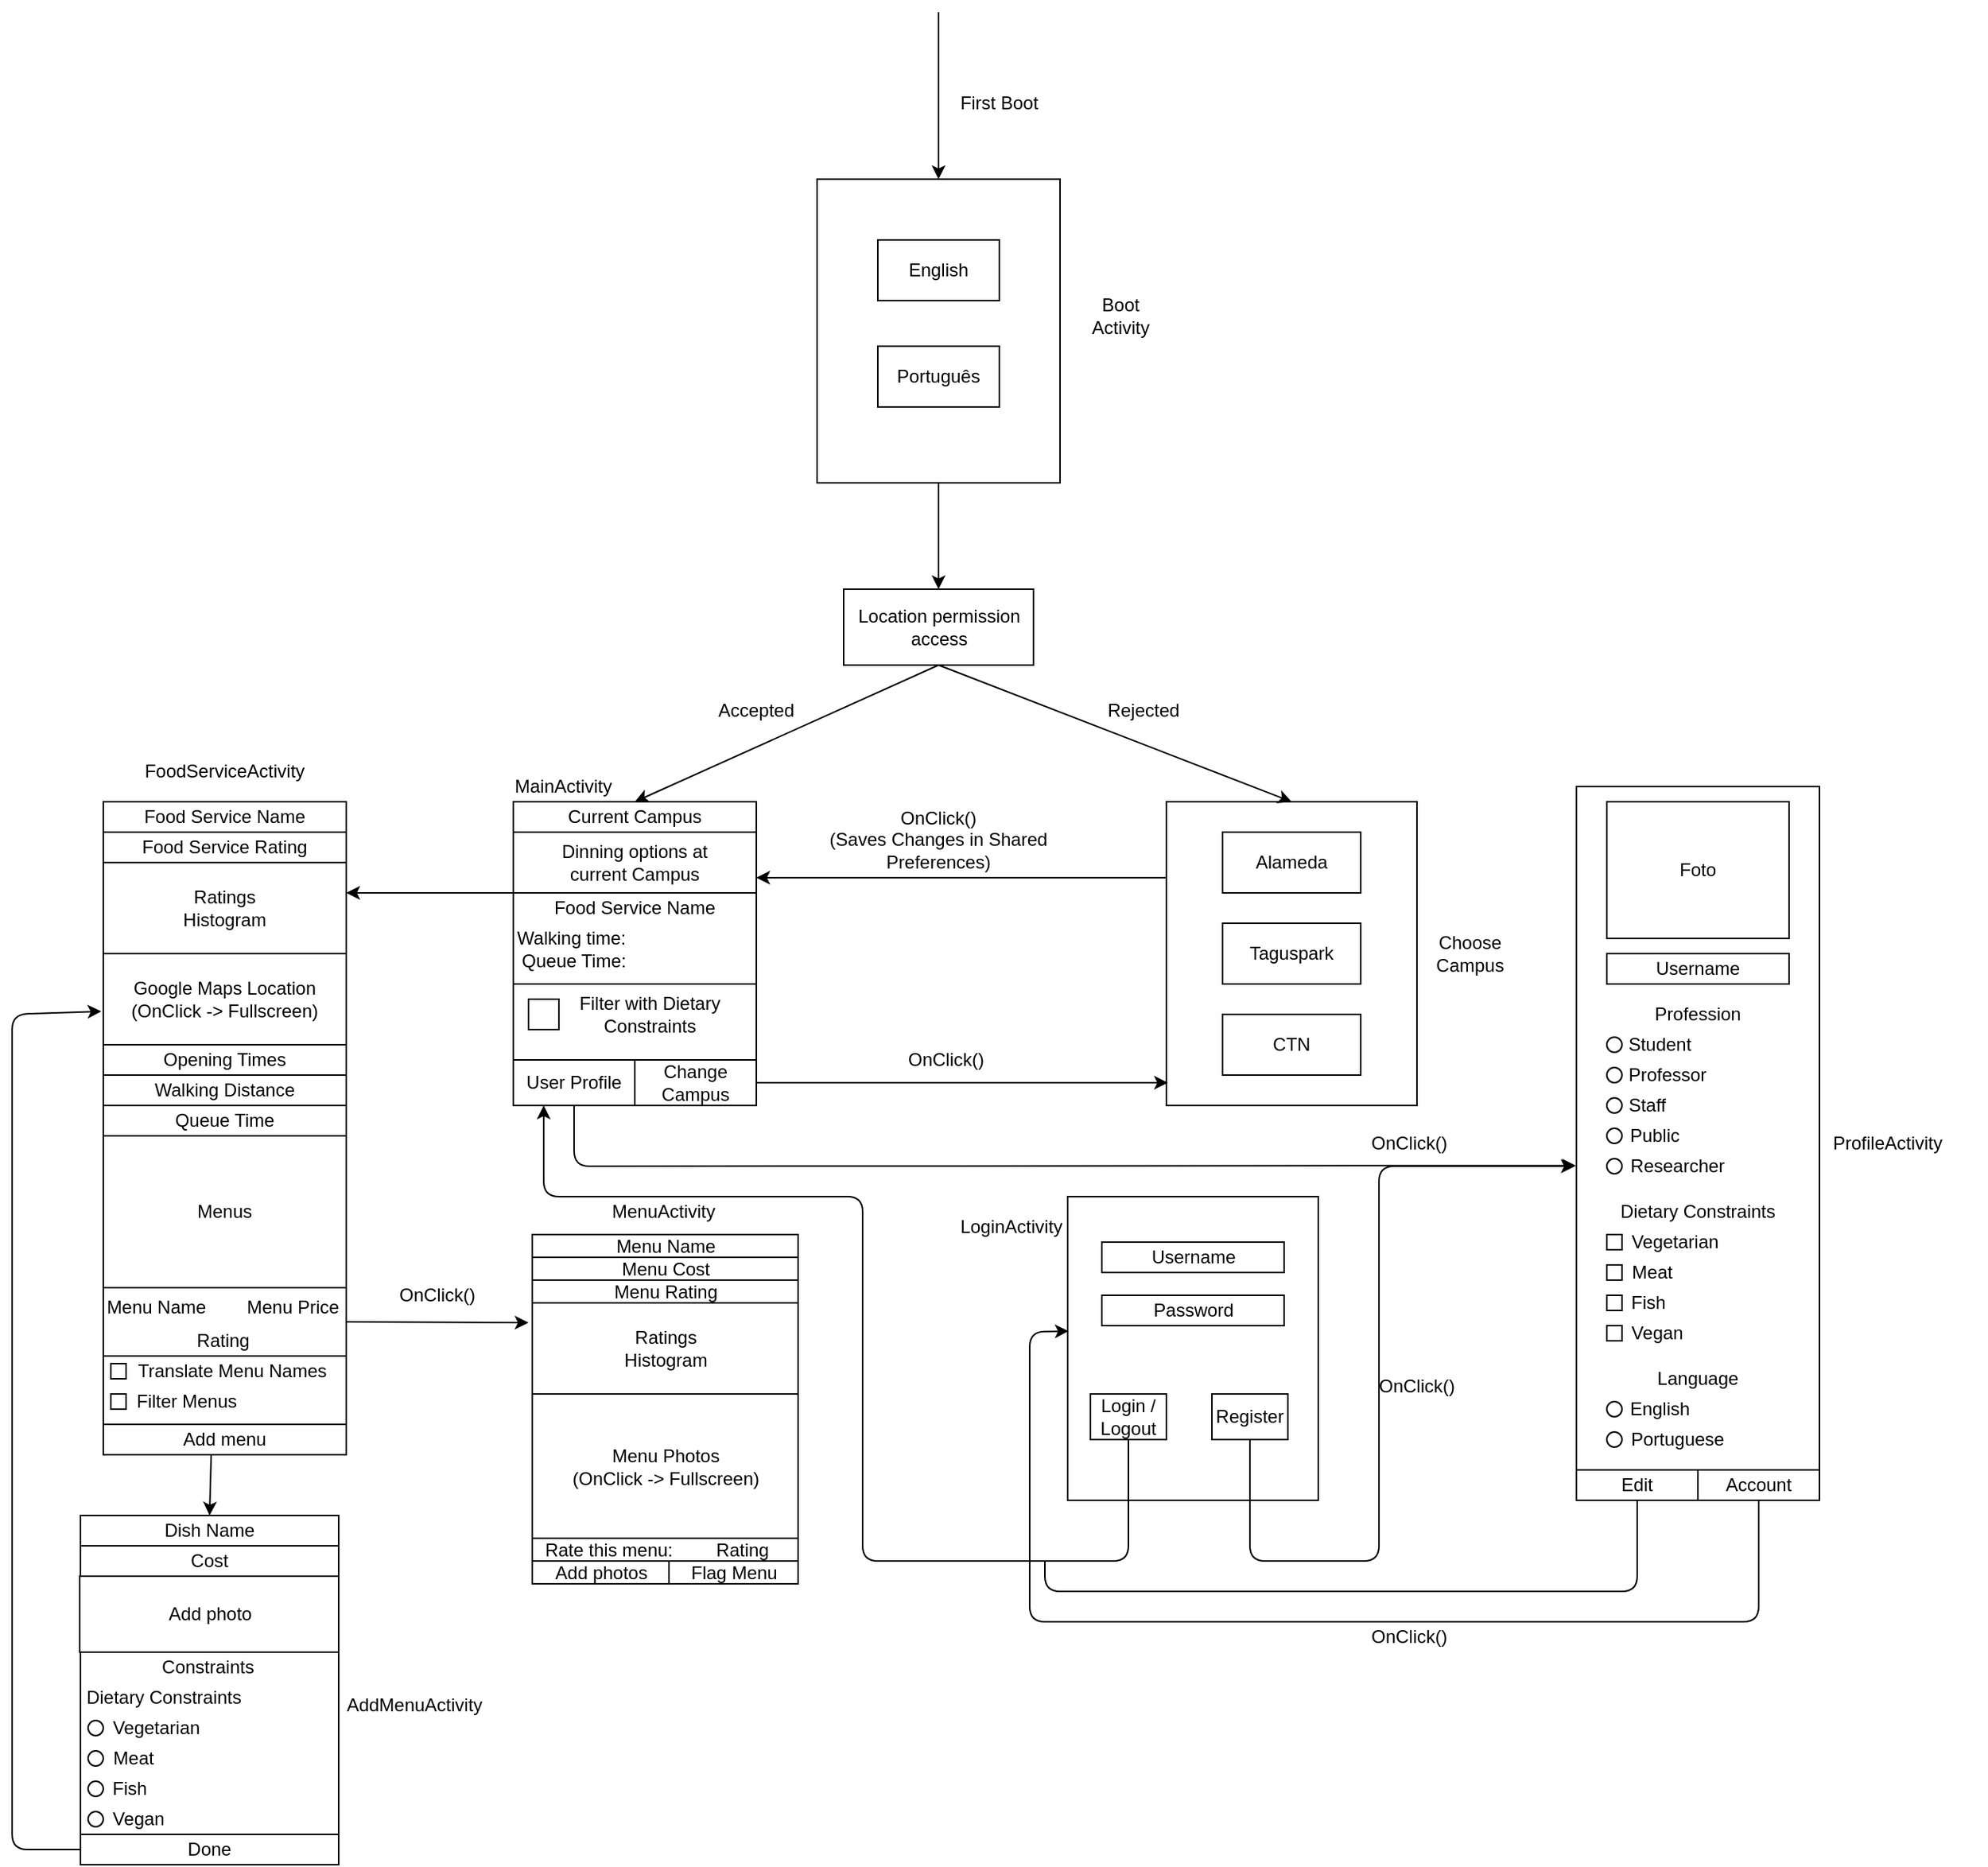 <mxfile version="13.1.1" type="device"><diagram id="FbjZeH41HWQypmF6N7TN" name="Page-1"><mxGraphModel dx="1422" dy="1838" grid="1" gridSize="10" guides="1" tooltips="1" connect="1" arrows="1" fold="1" page="1" pageScale="1" pageWidth="850" pageHeight="1100" math="0" shadow="0"><root><mxCell id="0"/><mxCell id="1" parent="0"/><mxCell id="nxMiAi0fJvAoNTlPhIGW-2" value="" style="rounded=0;whiteSpace=wrap;html=1;" parent="1" vertex="1"><mxGeometry x="787.5" y="380" width="125" height="50" as="geometry"/></mxCell><mxCell id="nxMiAi0fJvAoNTlPhIGW-3" value="" style="endArrow=classic;html=1;entryX=0.5;entryY=0;entryDx=0;entryDy=0;" parent="1" target="nxMiAi0fJvAoNTlPhIGW-2" edge="1"><mxGeometry width="50" height="50" relative="1" as="geometry"><mxPoint x="850" y="290" as="sourcePoint"/><mxPoint x="860" as="targetPoint"/></mxGeometry></mxCell><mxCell id="nxMiAi0fJvAoNTlPhIGW-4" value="First Boot" style="text;html=1;strokeColor=none;fillColor=none;align=center;verticalAlign=middle;whiteSpace=wrap;rounded=0;" parent="1" vertex="1"><mxGeometry x="825" y="50" width="130" height="20" as="geometry"/></mxCell><mxCell id="nxMiAi0fJvAoNTlPhIGW-5" value="Location permission access" style="text;html=1;strokeColor=none;fillColor=none;align=center;verticalAlign=middle;whiteSpace=wrap;rounded=0;" parent="1" vertex="1"><mxGeometry x="787.5" y="380" width="125" height="50" as="geometry"/></mxCell><mxCell id="nxMiAi0fJvAoNTlPhIGW-7" value="" style="rounded=0;whiteSpace=wrap;html=1;" parent="1" vertex="1"><mxGeometry x="1000" y="520" width="165" height="200" as="geometry"/></mxCell><mxCell id="nxMiAi0fJvAoNTlPhIGW-8" value="Alameda" style="text;html=1;strokeColor=#000000;fillColor=none;align=center;verticalAlign=middle;whiteSpace=wrap;rounded=0;" parent="1" vertex="1"><mxGeometry x="1037" y="540" width="91" height="40" as="geometry"/></mxCell><mxCell id="nxMiAi0fJvAoNTlPhIGW-10" value="Taguspark" style="text;html=1;strokeColor=#000000;fillColor=none;align=center;verticalAlign=middle;whiteSpace=wrap;rounded=0;" parent="1" vertex="1"><mxGeometry x="1037" y="600" width="91" height="40" as="geometry"/></mxCell><mxCell id="nxMiAi0fJvAoNTlPhIGW-11" value="Rejected" style="text;html=1;strokeColor=none;fillColor=none;align=center;verticalAlign=middle;whiteSpace=wrap;rounded=0;" parent="1" vertex="1"><mxGeometry x="965" y="450" width="40" height="20" as="geometry"/></mxCell><mxCell id="nxMiAi0fJvAoNTlPhIGW-13" value="" style="rounded=0;whiteSpace=wrap;html=1;strokeColor=#000000;" parent="1" vertex="1"><mxGeometry x="570" y="520" width="160" height="200" as="geometry"/></mxCell><mxCell id="nxMiAi0fJvAoNTlPhIGW-14" value="Accepted" style="text;html=1;strokeColor=none;fillColor=none;align=center;verticalAlign=middle;whiteSpace=wrap;rounded=0;" parent="1" vertex="1"><mxGeometry x="710" y="450" width="40" height="20" as="geometry"/></mxCell><mxCell id="nxMiAi0fJvAoNTlPhIGW-15" value="Boot Activity" style="text;html=1;strokeColor=none;fillColor=none;align=center;verticalAlign=middle;whiteSpace=wrap;rounded=0;" parent="1" vertex="1"><mxGeometry x="950" y="190" width="40" height="20" as="geometry"/></mxCell><mxCell id="nxMiAi0fJvAoNTlPhIGW-16" value="" style="endArrow=classic;html=1;exitX=0;exitY=0.25;exitDx=0;exitDy=0;" parent="1" source="nxMiAi0fJvAoNTlPhIGW-7" edge="1"><mxGeometry width="50" height="50" relative="1" as="geometry"><mxPoint x="900" y="870" as="sourcePoint"/><mxPoint x="730" y="570" as="targetPoint"/></mxGeometry></mxCell><mxCell id="nxMiAi0fJvAoNTlPhIGW-17" value="&lt;div&gt;OnClick() &lt;br&gt;&lt;/div&gt;&lt;div&gt;(Saves Changes in Shared Preferences)&lt;br&gt;&lt;/div&gt;" style="text;html=1;strokeColor=none;fillColor=none;align=center;verticalAlign=middle;whiteSpace=wrap;rounded=0;" parent="1" vertex="1"><mxGeometry x="770" y="520" width="160" height="50" as="geometry"/></mxCell><mxCell id="nxMiAi0fJvAoNTlPhIGW-20" value="&lt;div&gt;Choose Campus&lt;/div&gt;" style="text;html=1;strokeColor=none;fillColor=none;align=center;verticalAlign=middle;whiteSpace=wrap;rounded=0;" parent="1" vertex="1"><mxGeometry x="1180" y="610" width="40" height="20" as="geometry"/></mxCell><mxCell id="nxMiAi0fJvAoNTlPhIGW-22" value="MainActivity" style="text;html=1;strokeColor=none;fillColor=none;align=center;verticalAlign=middle;whiteSpace=wrap;rounded=0;" parent="1" vertex="1"><mxGeometry x="582.5" y="500" width="40" height="20" as="geometry"/></mxCell><mxCell id="nxMiAi0fJvAoNTlPhIGW-25" value="Change Campus" style="rounded=0;whiteSpace=wrap;html=1;strokeColor=#000000;" parent="1" vertex="1"><mxGeometry x="650" y="690" width="80" height="30" as="geometry"/></mxCell><mxCell id="nxMiAi0fJvAoNTlPhIGW-26" value="Current Campus" style="text;html=1;strokeColor=none;fillColor=none;align=center;verticalAlign=middle;whiteSpace=wrap;rounded=0;" parent="1" vertex="1"><mxGeometry x="570" y="520" width="160" height="20" as="geometry"/></mxCell><mxCell id="nxMiAi0fJvAoNTlPhIGW-29" value="User Profile" style="rounded=0;whiteSpace=wrap;html=1;strokeColor=#000000;" parent="1" vertex="1"><mxGeometry x="570" y="690" width="80" height="30" as="geometry"/></mxCell><mxCell id="nxMiAi0fJvAoNTlPhIGW-32" value="" style="endArrow=classic;html=1;exitX=1;exitY=0.5;exitDx=0;exitDy=0;" parent="1" source="nxMiAi0fJvAoNTlPhIGW-25" edge="1"><mxGeometry width="50" height="50" relative="1" as="geometry"><mxPoint x="910" y="830" as="sourcePoint"/><mxPoint x="1001" y="705" as="targetPoint"/></mxGeometry></mxCell><mxCell id="nxMiAi0fJvAoNTlPhIGW-33" value="OnClick()" style="text;html=1;strokeColor=none;fillColor=none;align=center;verticalAlign=middle;whiteSpace=wrap;rounded=0;" parent="1" vertex="1"><mxGeometry x="835" y="680" width="40" height="20" as="geometry"/></mxCell><mxCell id="nxMiAi0fJvAoNTlPhIGW-37" value="" style="rounded=0;whiteSpace=wrap;html=1;strokeColor=#000000;" parent="1" vertex="1"><mxGeometry x="1270" y="510" width="160" height="470" as="geometry"/></mxCell><mxCell id="nxMiAi0fJvAoNTlPhIGW-38" value="ProfileActivity" style="text;html=1;strokeColor=none;fillColor=none;align=center;verticalAlign=middle;whiteSpace=wrap;rounded=0;" parent="1" vertex="1"><mxGeometry x="1410" y="735" width="130" height="20" as="geometry"/></mxCell><mxCell id="nxMiAi0fJvAoNTlPhIGW-40" value="Username" style="text;html=1;strokeColor=#000000;fillColor=none;align=center;verticalAlign=middle;whiteSpace=wrap;rounded=0;" parent="1" vertex="1"><mxGeometry x="1290" y="620" width="120" height="20" as="geometry"/></mxCell><mxCell id="nxMiAi0fJvAoNTlPhIGW-42" value="Foto" style="text;html=1;strokeColor=#000000;fillColor=none;align=center;verticalAlign=middle;whiteSpace=wrap;rounded=0;" parent="1" vertex="1"><mxGeometry x="1290" y="520" width="120" height="90" as="geometry"/></mxCell><mxCell id="nxMiAi0fJvAoNTlPhIGW-53" value="FoodServiceActivity" style="text;html=1;strokeColor=none;fillColor=none;align=center;verticalAlign=middle;whiteSpace=wrap;rounded=0;" parent="1" vertex="1"><mxGeometry x="360" y="490" width="40" height="20" as="geometry"/></mxCell><mxCell id="nxMiAi0fJvAoNTlPhIGW-77" value="" style="rounded=0;whiteSpace=wrap;html=1;strokeColor=#000000;" parent="1" vertex="1"><mxGeometry x="285" y="990" width="170" height="230" as="geometry"/></mxCell><mxCell id="nxMiAi0fJvAoNTlPhIGW-78" value="Dish Name" style="text;html=1;strokeColor=#000000;fillColor=none;align=center;verticalAlign=middle;whiteSpace=wrap;rounded=0;" parent="1" vertex="1"><mxGeometry x="285" y="990" width="170" height="20" as="geometry"/></mxCell><mxCell id="nxMiAi0fJvAoNTlPhIGW-79" value="Cost" style="text;html=1;strokeColor=#000000;fillColor=none;align=center;verticalAlign=middle;whiteSpace=wrap;rounded=0;" parent="1" vertex="1"><mxGeometry x="285" y="1010" width="170" height="20" as="geometry"/></mxCell><mxCell id="nxMiAi0fJvAoNTlPhIGW-80" value="Add photo" style="rounded=0;whiteSpace=wrap;html=1;strokeColor=#000000;" parent="1" vertex="1"><mxGeometry x="284.5" y="1030" width="170.5" height="50" as="geometry"/></mxCell><mxCell id="nxMiAi0fJvAoNTlPhIGW-83" value="Done" style="rounded=0;whiteSpace=wrap;html=1;strokeColor=#000000;" parent="1" vertex="1"><mxGeometry x="285" y="1200" width="170" height="20" as="geometry"/></mxCell><mxCell id="fBcuDhT9sMLnHQQzd-u4-3" value="" style="endArrow=classic;html=1;entryX=0.5;entryY=0;entryDx=0;entryDy=0;" parent="1" target="fBcuDhT9sMLnHQQzd-u4-4" edge="1"><mxGeometry width="50" height="50" relative="1" as="geometry"><mxPoint x="850" as="sourcePoint"/><mxPoint x="850" y="90" as="targetPoint"/></mxGeometry></mxCell><mxCell id="fBcuDhT9sMLnHQQzd-u4-4" value="" style="rounded=0;whiteSpace=wrap;html=1;" parent="1" vertex="1"><mxGeometry x="770" y="110" width="160" height="200" as="geometry"/></mxCell><mxCell id="fBcuDhT9sMLnHQQzd-u4-5" value="English" style="text;html=1;strokeColor=#000000;fillColor=none;align=center;verticalAlign=middle;whiteSpace=wrap;rounded=0;" parent="1" vertex="1"><mxGeometry x="810" y="150" width="80" height="40" as="geometry"/></mxCell><mxCell id="fBcuDhT9sMLnHQQzd-u4-6" value="Português" style="text;html=1;strokeColor=#000000;fillColor=none;align=center;verticalAlign=middle;whiteSpace=wrap;rounded=0;" parent="1" vertex="1"><mxGeometry x="810" y="220" width="80" height="40" as="geometry"/></mxCell><mxCell id="fBcuDhT9sMLnHQQzd-u4-9" value="" style="endArrow=classic;html=1;entryX=0.5;entryY=0;entryDx=0;entryDy=0;exitX=0.5;exitY=1;exitDx=0;exitDy=0;" parent="1" source="nxMiAi0fJvAoNTlPhIGW-5" target="nxMiAi0fJvAoNTlPhIGW-7" edge="1"><mxGeometry width="50" height="50" relative="1" as="geometry"><mxPoint x="720" y="570" as="sourcePoint"/><mxPoint x="770" y="520" as="targetPoint"/></mxGeometry></mxCell><mxCell id="fBcuDhT9sMLnHQQzd-u4-10" value="CTN" style="text;html=1;strokeColor=#000000;fillColor=none;align=center;verticalAlign=middle;whiteSpace=wrap;rounded=0;" parent="1" vertex="1"><mxGeometry x="1037" y="660" width="91" height="40" as="geometry"/></mxCell><mxCell id="fBcuDhT9sMLnHQQzd-u4-13" value="" style="endArrow=classic;html=1;entryX=0.5;entryY=0;entryDx=0;entryDy=0;exitX=0.5;exitY=1;exitDx=0;exitDy=0;" parent="1" source="nxMiAi0fJvAoNTlPhIGW-5" target="nxMiAi0fJvAoNTlPhIGW-26" edge="1"><mxGeometry width="50" height="50" relative="1" as="geometry"><mxPoint x="720" y="570" as="sourcePoint"/><mxPoint x="770" y="520" as="targetPoint"/></mxGeometry></mxCell><mxCell id="fBcuDhT9sMLnHQQzd-u4-15" value="" style="rounded=0;whiteSpace=wrap;html=1;" parent="1" vertex="1"><mxGeometry x="580" y="650" width="20" height="20" as="geometry"/></mxCell><mxCell id="fBcuDhT9sMLnHQQzd-u4-19" value="Filter with Dietary Constraints" style="text;html=1;strokeColor=none;fillColor=none;align=center;verticalAlign=middle;whiteSpace=wrap;rounded=0;" parent="1" vertex="1"><mxGeometry x="590" y="650" width="140" height="20" as="geometry"/></mxCell><mxCell id="fBcuDhT9sMLnHQQzd-u4-23" value="Student" style="text;html=1;strokeColor=none;fillColor=none;align=center;verticalAlign=middle;whiteSpace=wrap;rounded=0;" parent="1" vertex="1"><mxGeometry x="1305" y="670" width="40" height="20" as="geometry"/></mxCell><mxCell id="fBcuDhT9sMLnHQQzd-u4-24" value="Professor" style="text;html=1;strokeColor=none;fillColor=none;align=center;verticalAlign=middle;whiteSpace=wrap;rounded=0;" parent="1" vertex="1"><mxGeometry x="1310" y="690" width="40" height="20" as="geometry"/></mxCell><mxCell id="fBcuDhT9sMLnHQQzd-u4-25" value="&amp;nbsp;Staff" style="text;html=1;strokeColor=none;fillColor=none;align=center;verticalAlign=middle;whiteSpace=wrap;rounded=0;" parent="1" vertex="1"><mxGeometry x="1305" y="710" width="20" height="20" as="geometry"/></mxCell><mxCell id="fBcuDhT9sMLnHQQzd-u4-26" value="&amp;nbsp;Public" style="text;html=1;strokeColor=none;fillColor=none;align=center;verticalAlign=middle;whiteSpace=wrap;rounded=0;" parent="1" vertex="1"><mxGeometry x="1305" y="730" width="30" height="20" as="geometry"/></mxCell><mxCell id="fBcuDhT9sMLnHQQzd-u4-27" value="&amp;nbsp;Researcher" style="text;html=1;strokeColor=none;fillColor=none;align=center;verticalAlign=middle;whiteSpace=wrap;rounded=0;" parent="1" vertex="1"><mxGeometry x="1305" y="750" width="60" height="20" as="geometry"/></mxCell><mxCell id="fBcuDhT9sMLnHQQzd-u4-29" value="Vegetarian" style="text;html=1;strokeColor=none;fillColor=none;align=center;verticalAlign=middle;whiteSpace=wrap;rounded=0;" parent="1" vertex="1"><mxGeometry x="1315" y="800" width="40" height="20" as="geometry"/></mxCell><mxCell id="fBcuDhT9sMLnHQQzd-u4-30" value="Meat" style="text;html=1;strokeColor=none;fillColor=none;align=center;verticalAlign=middle;whiteSpace=wrap;rounded=0;" parent="1" vertex="1"><mxGeometry x="1300" y="820" width="40" height="20" as="geometry"/></mxCell><mxCell id="fBcuDhT9sMLnHQQzd-u4-31" value="Fish" style="text;html=1;strokeColor=none;fillColor=none;align=center;verticalAlign=middle;whiteSpace=wrap;rounded=0;" parent="1" vertex="1"><mxGeometry x="1300" y="840" width="35" height="20" as="geometry"/></mxCell><mxCell id="fBcuDhT9sMLnHQQzd-u4-32" value="&amp;nbsp; Vegan" style="text;html=1;strokeColor=none;fillColor=none;align=center;verticalAlign=middle;whiteSpace=wrap;rounded=0;" parent="1" vertex="1"><mxGeometry x="1295" y="860" width="50" height="20" as="geometry"/></mxCell><mxCell id="fBcuDhT9sMLnHQQzd-u4-33" value="Dietary Constraints" style="text;html=1;strokeColor=none;fillColor=none;align=center;verticalAlign=middle;whiteSpace=wrap;rounded=0;" parent="1" vertex="1"><mxGeometry x="1290" y="780" width="120" height="20" as="geometry"/></mxCell><mxCell id="fBcuDhT9sMLnHQQzd-u4-34" value="Profession" style="text;html=1;strokeColor=none;fillColor=none;align=center;verticalAlign=middle;whiteSpace=wrap;rounded=0;" parent="1" vertex="1"><mxGeometry x="1330" y="650" width="40" height="20" as="geometry"/></mxCell><mxCell id="fBcuDhT9sMLnHQQzd-u4-35" value="" style="ellipse;whiteSpace=wrap;html=1;aspect=fixed;" parent="1" vertex="1"><mxGeometry x="1290" y="675" width="10" height="10" as="geometry"/></mxCell><mxCell id="fBcuDhT9sMLnHQQzd-u4-36" value="" style="ellipse;whiteSpace=wrap;html=1;aspect=fixed;" parent="1" vertex="1"><mxGeometry x="1290" y="695" width="10" height="10" as="geometry"/></mxCell><mxCell id="fBcuDhT9sMLnHQQzd-u4-37" value="" style="ellipse;whiteSpace=wrap;html=1;aspect=fixed;" parent="1" vertex="1"><mxGeometry x="1290" y="715" width="10" height="10" as="geometry"/></mxCell><mxCell id="fBcuDhT9sMLnHQQzd-u4-38" value="" style="ellipse;whiteSpace=wrap;html=1;aspect=fixed;" parent="1" vertex="1"><mxGeometry x="1290" y="735" width="10" height="10" as="geometry"/></mxCell><mxCell id="fBcuDhT9sMLnHQQzd-u4-39" value="" style="ellipse;whiteSpace=wrap;html=1;aspect=fixed;" parent="1" vertex="1"><mxGeometry x="1290" y="755" width="10" height="10" as="geometry"/></mxCell><mxCell id="fBcuDhT9sMLnHQQzd-u4-41" value="" style="rounded=0;whiteSpace=wrap;html=1;" parent="1" vertex="1"><mxGeometry x="1290" y="805" width="10" height="10" as="geometry"/></mxCell><mxCell id="fBcuDhT9sMLnHQQzd-u4-42" value="" style="rounded=0;whiteSpace=wrap;html=1;" parent="1" vertex="1"><mxGeometry x="1290" y="825" width="10" height="10" as="geometry"/></mxCell><mxCell id="fBcuDhT9sMLnHQQzd-u4-43" value="" style="rounded=0;whiteSpace=wrap;html=1;" parent="1" vertex="1"><mxGeometry x="1290" y="845" width="10" height="10" as="geometry"/></mxCell><mxCell id="fBcuDhT9sMLnHQQzd-u4-44" value="" style="rounded=0;whiteSpace=wrap;html=1;" parent="1" vertex="1"><mxGeometry x="1290" y="865" width="10" height="10" as="geometry"/></mxCell><mxCell id="fBcuDhT9sMLnHQQzd-u4-45" value="Language" style="text;html=1;strokeColor=none;fillColor=none;align=center;verticalAlign=middle;whiteSpace=wrap;rounded=0;" parent="1" vertex="1"><mxGeometry x="1290" y="890" width="120" height="20" as="geometry"/></mxCell><mxCell id="fBcuDhT9sMLnHQQzd-u4-46" value="English" style="text;html=1;strokeColor=none;fillColor=none;align=center;verticalAlign=middle;whiteSpace=wrap;rounded=0;" parent="1" vertex="1"><mxGeometry x="1305" y="910" width="40" height="20" as="geometry"/></mxCell><mxCell id="fBcuDhT9sMLnHQQzd-u4-47" value="&amp;nbsp;Portuguese" style="text;html=1;strokeColor=none;fillColor=none;align=center;verticalAlign=middle;whiteSpace=wrap;rounded=0;" parent="1" vertex="1"><mxGeometry x="1315" y="930" width="40" height="20" as="geometry"/></mxCell><mxCell id="fBcuDhT9sMLnHQQzd-u4-48" value="" style="ellipse;whiteSpace=wrap;html=1;aspect=fixed;" parent="1" vertex="1"><mxGeometry x="1290" y="915" width="10" height="10" as="geometry"/></mxCell><mxCell id="fBcuDhT9sMLnHQQzd-u4-49" value="" style="ellipse;whiteSpace=wrap;html=1;aspect=fixed;" parent="1" vertex="1"><mxGeometry x="1290" y="935" width="10" height="10" as="geometry"/></mxCell><mxCell id="fBcuDhT9sMLnHQQzd-u4-50" value="Edit" style="text;html=1;strokeColor=#000000;fillColor=none;align=center;verticalAlign=middle;whiteSpace=wrap;rounded=0;" parent="1" vertex="1"><mxGeometry x="1270" y="960" width="80" height="20" as="geometry"/></mxCell><mxCell id="fBcuDhT9sMLnHQQzd-u4-51" value="Account" style="text;html=1;strokeColor=#000000;fillColor=none;align=center;verticalAlign=middle;whiteSpace=wrap;rounded=0;" parent="1" vertex="1"><mxGeometry x="1350" y="960" width="80" height="20" as="geometry"/></mxCell><mxCell id="fBcuDhT9sMLnHQQzd-u4-52" value="" style="endArrow=classic;html=1;exitX=0.5;exitY=1;exitDx=0;exitDy=0;entryX=-0.002;entryY=0.531;entryDx=0;entryDy=0;entryPerimeter=0;" parent="1" source="nxMiAi0fJvAoNTlPhIGW-29" target="nxMiAi0fJvAoNTlPhIGW-37" edge="1"><mxGeometry width="50" height="50" relative="1" as="geometry"><mxPoint x="700" y="900" as="sourcePoint"/><mxPoint x="1260" y="745" as="targetPoint"/><Array as="points"><mxPoint x="610" y="760"/></Array></mxGeometry></mxCell><mxCell id="fBcuDhT9sMLnHQQzd-u4-54" value="" style="rounded=0;whiteSpace=wrap;html=1;" parent="1" vertex="1"><mxGeometry x="935" y="780" width="165" height="200" as="geometry"/></mxCell><mxCell id="fBcuDhT9sMLnHQQzd-u4-57" value="Login / &lt;br&gt;Logout" style="rounded=0;whiteSpace=wrap;html=1;" parent="1" vertex="1"><mxGeometry x="950" y="910" width="50" height="30" as="geometry"/></mxCell><mxCell id="fBcuDhT9sMLnHQQzd-u4-58" value="Register" style="rounded=0;whiteSpace=wrap;html=1;" parent="1" vertex="1"><mxGeometry x="1030" y="910" width="50" height="30" as="geometry"/></mxCell><mxCell id="fBcuDhT9sMLnHQQzd-u4-64" value="LoginActivity" style="text;html=1;strokeColor=none;fillColor=none;align=center;verticalAlign=middle;whiteSpace=wrap;rounded=0;" parent="1" vertex="1"><mxGeometry x="862.5" y="790" width="70" height="20" as="geometry"/></mxCell><mxCell id="fBcuDhT9sMLnHQQzd-u4-66" value="" style="rounded=0;whiteSpace=wrap;html=1;" parent="1" vertex="1"><mxGeometry x="570" y="580" width="160" height="60" as="geometry"/></mxCell><mxCell id="fBcuDhT9sMLnHQQzd-u4-67" value="Food Service Name" style="text;html=1;strokeColor=none;fillColor=none;align=center;verticalAlign=middle;whiteSpace=wrap;rounded=0;" parent="1" vertex="1"><mxGeometry x="595" y="580" width="110" height="20" as="geometry"/></mxCell><mxCell id="fBcuDhT9sMLnHQQzd-u4-68" value="Walking time:&amp;nbsp;" style="text;html=1;strokeColor=none;fillColor=none;align=center;verticalAlign=middle;whiteSpace=wrap;rounded=0;" parent="1" vertex="1"><mxGeometry x="570" y="600" width="80" height="20" as="geometry"/></mxCell><mxCell id="fBcuDhT9sMLnHQQzd-u4-69" value="Queue Time:" style="text;html=1;strokeColor=none;fillColor=none;align=center;verticalAlign=middle;whiteSpace=wrap;rounded=0;" parent="1" vertex="1"><mxGeometry x="570" y="615" width="80" height="20" as="geometry"/></mxCell><mxCell id="fBcuDhT9sMLnHQQzd-u4-70" value="" style="rounded=0;whiteSpace=wrap;html=1;" parent="1" vertex="1"><mxGeometry x="570" y="540" width="160" height="40" as="geometry"/></mxCell><mxCell id="fBcuDhT9sMLnHQQzd-u4-72" value="Dinning options at current Campus" style="text;html=1;strokeColor=none;fillColor=none;align=center;verticalAlign=middle;whiteSpace=wrap;rounded=0;" parent="1" vertex="1"><mxGeometry x="595" y="550" width="110" height="20" as="geometry"/></mxCell><mxCell id="fBcuDhT9sMLnHQQzd-u4-75" value="Username" style="rounded=0;whiteSpace=wrap;html=1;" parent="1" vertex="1"><mxGeometry x="957.5" y="810" width="120" height="20" as="geometry"/></mxCell><mxCell id="fBcuDhT9sMLnHQQzd-u4-76" value="Password" style="rounded=0;whiteSpace=wrap;html=1;" parent="1" vertex="1"><mxGeometry x="957.5" y="845" width="120" height="20" as="geometry"/></mxCell><mxCell id="fBcuDhT9sMLnHQQzd-u4-77" value="" style="rounded=0;whiteSpace=wrap;html=1;" parent="1" vertex="1"><mxGeometry x="300" y="520" width="160" height="430" as="geometry"/></mxCell><mxCell id="fBcuDhT9sMLnHQQzd-u4-78" value="Food Service Name" style="rounded=0;whiteSpace=wrap;html=1;" parent="1" vertex="1"><mxGeometry x="300" y="520" width="160" height="20" as="geometry"/></mxCell><mxCell id="fBcuDhT9sMLnHQQzd-u4-80" value="Food Service Rating" style="text;html=1;strokeColor=none;fillColor=none;align=center;verticalAlign=middle;whiteSpace=wrap;rounded=0;" parent="1" vertex="1"><mxGeometry x="315" y="540" width="130" height="20" as="geometry"/></mxCell><mxCell id="fBcuDhT9sMLnHQQzd-u4-81" value="Ratings &lt;br&gt;Histogram" style="rounded=0;whiteSpace=wrap;html=1;" parent="1" vertex="1"><mxGeometry x="300" y="560" width="160" height="60" as="geometry"/></mxCell><mxCell id="fBcuDhT9sMLnHQQzd-u4-82" value="Google Maps Location&lt;br&gt;(OnClick -&amp;gt; Fullscreen)" style="rounded=0;whiteSpace=wrap;html=1;" parent="1" vertex="1"><mxGeometry x="300" y="620" width="160" height="60" as="geometry"/></mxCell><mxCell id="fBcuDhT9sMLnHQQzd-u4-83" value="Opening Times" style="text;html=1;strokeColor=#000000;fillColor=none;align=center;verticalAlign=middle;whiteSpace=wrap;rounded=0;" parent="1" vertex="1"><mxGeometry x="300" y="680" width="160" height="20" as="geometry"/></mxCell><mxCell id="fBcuDhT9sMLnHQQzd-u4-84" value="Walking Distance" style="text;html=1;strokeColor=#000000;fillColor=none;align=center;verticalAlign=middle;whiteSpace=wrap;rounded=0;" parent="1" vertex="1"><mxGeometry x="300" y="700" width="160" height="20" as="geometry"/></mxCell><mxCell id="fBcuDhT9sMLnHQQzd-u4-85" value="Queue Time" style="text;html=1;strokeColor=#000000;fillColor=none;align=center;verticalAlign=middle;whiteSpace=wrap;rounded=0;" parent="1" vertex="1"><mxGeometry x="300" y="720" width="160" height="20" as="geometry"/></mxCell><mxCell id="fBcuDhT9sMLnHQQzd-u4-86" value="Menus" style="rounded=0;whiteSpace=wrap;html=1;" parent="1" vertex="1"><mxGeometry x="300" y="740" width="160" height="100" as="geometry"/></mxCell><mxCell id="fBcuDhT9sMLnHQQzd-u4-88" value="Add menu" style="text;html=1;strokeColor=#000000;fillColor=none;align=center;verticalAlign=middle;whiteSpace=wrap;rounded=0;" parent="1" vertex="1"><mxGeometry x="300" y="930" width="160" height="20" as="geometry"/></mxCell><mxCell id="fBcuDhT9sMLnHQQzd-u4-89" value="" style="rounded=0;whiteSpace=wrap;html=1;" parent="1" vertex="1"><mxGeometry x="305" y="910" width="10" height="10" as="geometry"/></mxCell><mxCell id="fBcuDhT9sMLnHQQzd-u4-90" value="" style="rounded=0;whiteSpace=wrap;html=1;" parent="1" vertex="1"><mxGeometry x="305" y="890" width="10" height="10" as="geometry"/></mxCell><mxCell id="fBcuDhT9sMLnHQQzd-u4-91" value="Translate Menu Names" style="text;html=1;strokeColor=none;fillColor=none;align=center;verticalAlign=middle;whiteSpace=wrap;rounded=0;" parent="1" vertex="1"><mxGeometry x="320" y="885" width="130" height="20" as="geometry"/></mxCell><mxCell id="fBcuDhT9sMLnHQQzd-u4-92" value="Filter Menus" style="text;html=1;strokeColor=none;fillColor=none;align=center;verticalAlign=middle;whiteSpace=wrap;rounded=0;" parent="1" vertex="1"><mxGeometry x="290" y="905" width="130" height="20" as="geometry"/></mxCell><mxCell id="fBcuDhT9sMLnHQQzd-u4-94" value="" style="rounded=0;whiteSpace=wrap;html=1;" parent="1" vertex="1"><mxGeometry x="300" y="840" width="160" height="45" as="geometry"/></mxCell><mxCell id="fBcuDhT9sMLnHQQzd-u4-95" value="Menu Name" style="text;html=1;strokeColor=none;fillColor=none;align=center;verticalAlign=middle;whiteSpace=wrap;rounded=0;" parent="1" vertex="1"><mxGeometry x="300" y="842.5" width="70" height="20" as="geometry"/></mxCell><mxCell id="fBcuDhT9sMLnHQQzd-u4-96" value="Menu Price" style="text;html=1;strokeColor=none;fillColor=none;align=center;verticalAlign=middle;whiteSpace=wrap;rounded=0;" parent="1" vertex="1"><mxGeometry x="390" y="842.5" width="70" height="20" as="geometry"/></mxCell><mxCell id="fBcuDhT9sMLnHQQzd-u4-105" value="" style="endArrow=classic;html=1;exitX=0.444;exitY=0.995;exitDx=0;exitDy=0;exitPerimeter=0;entryX=0.5;entryY=0;entryDx=0;entryDy=0;" parent="1" source="fBcuDhT9sMLnHQQzd-u4-88" target="nxMiAi0fJvAoNTlPhIGW-78" edge="1"><mxGeometry width="50" height="50" relative="1" as="geometry"><mxPoint x="1090" y="1500" as="sourcePoint"/><mxPoint x="650" y="1690" as="targetPoint"/></mxGeometry></mxCell><mxCell id="fBcuDhT9sMLnHQQzd-u4-107" value="Constraints" style="text;html=1;strokeColor=none;fillColor=none;align=center;verticalAlign=middle;whiteSpace=wrap;rounded=0;" parent="1" vertex="1"><mxGeometry x="348.5" y="1080" width="40" height="20" as="geometry"/></mxCell><mxCell id="fBcuDhT9sMLnHQQzd-u4-108" value="Vegetarian" style="text;html=1;strokeColor=none;fillColor=none;align=center;verticalAlign=middle;whiteSpace=wrap;rounded=0;" parent="1" vertex="1"><mxGeometry x="315" y="1120" width="40" height="20" as="geometry"/></mxCell><mxCell id="fBcuDhT9sMLnHQQzd-u4-109" value="Meat" style="text;html=1;strokeColor=none;fillColor=none;align=center;verticalAlign=middle;whiteSpace=wrap;rounded=0;" parent="1" vertex="1"><mxGeometry x="300" y="1140" width="40" height="20" as="geometry"/></mxCell><mxCell id="fBcuDhT9sMLnHQQzd-u4-110" value="Fish" style="text;html=1;strokeColor=none;fillColor=none;align=center;verticalAlign=middle;whiteSpace=wrap;rounded=0;" parent="1" vertex="1"><mxGeometry x="300" y="1160" width="35" height="20" as="geometry"/></mxCell><mxCell id="fBcuDhT9sMLnHQQzd-u4-111" value="&amp;nbsp; Vegan" style="text;html=1;strokeColor=none;fillColor=none;align=center;verticalAlign=middle;whiteSpace=wrap;rounded=0;" parent="1" vertex="1"><mxGeometry x="295" y="1180" width="50" height="20" as="geometry"/></mxCell><mxCell id="fBcuDhT9sMLnHQQzd-u4-112" value="Dietary Constraints" style="text;html=1;strokeColor=none;fillColor=none;align=center;verticalAlign=middle;whiteSpace=wrap;rounded=0;" parent="1" vertex="1"><mxGeometry x="280" y="1100" width="120" height="20" as="geometry"/></mxCell><mxCell id="fBcuDhT9sMLnHQQzd-u4-114" value="" style="ellipse;whiteSpace=wrap;html=1;aspect=fixed;" parent="1" vertex="1"><mxGeometry x="290" y="1125" width="10" height="10" as="geometry"/></mxCell><mxCell id="fBcuDhT9sMLnHQQzd-u4-116" value="" style="ellipse;whiteSpace=wrap;html=1;aspect=fixed;" parent="1" vertex="1"><mxGeometry x="290" y="1145" width="10" height="10" as="geometry"/></mxCell><mxCell id="fBcuDhT9sMLnHQQzd-u4-117" value="" style="ellipse;whiteSpace=wrap;html=1;aspect=fixed;" parent="1" vertex="1"><mxGeometry x="290" y="1165" width="10" height="10" as="geometry"/></mxCell><mxCell id="fBcuDhT9sMLnHQQzd-u4-118" value="" style="ellipse;whiteSpace=wrap;html=1;aspect=fixed;" parent="1" vertex="1"><mxGeometry x="290" y="1185" width="10" height="10" as="geometry"/></mxCell><mxCell id="fBcuDhT9sMLnHQQzd-u4-119" value="Rating" style="text;html=1;strokeColor=none;fillColor=none;align=center;verticalAlign=middle;whiteSpace=wrap;rounded=0;" parent="1" vertex="1"><mxGeometry x="358.5" y="865" width="40" height="20" as="geometry"/></mxCell><mxCell id="fBcuDhT9sMLnHQQzd-u4-121" value="" style="rounded=0;whiteSpace=wrap;html=1;" parent="1" vertex="1"><mxGeometry x="582.5" y="805" width="175" height="230" as="geometry"/></mxCell><mxCell id="fBcuDhT9sMLnHQQzd-u4-123" value="Menu Name" style="rounded=0;whiteSpace=wrap;html=1;" parent="1" vertex="1"><mxGeometry x="582.5" y="805" width="175" height="15" as="geometry"/></mxCell><mxCell id="fBcuDhT9sMLnHQQzd-u4-124" value="Menu Cost" style="rounded=0;whiteSpace=wrap;html=1;" parent="1" vertex="1"><mxGeometry x="582.5" y="820" width="175" height="15" as="geometry"/></mxCell><mxCell id="fBcuDhT9sMLnHQQzd-u4-125" value="Menu Rating" style="rounded=0;whiteSpace=wrap;html=1;" parent="1" vertex="1"><mxGeometry x="582.5" y="835" width="175" height="15" as="geometry"/></mxCell><mxCell id="fBcuDhT9sMLnHQQzd-u4-126" value="Ratings &lt;br&gt;Histogram" style="rounded=0;whiteSpace=wrap;html=1;" parent="1" vertex="1"><mxGeometry x="582.5" y="850" width="175" height="60" as="geometry"/></mxCell><mxCell id="fBcuDhT9sMLnHQQzd-u4-127" value="Menu Photos&lt;br&gt;(OnClick -&amp;gt; Fullscreen)" style="rounded=0;whiteSpace=wrap;html=1;" parent="1" vertex="1"><mxGeometry x="582.5" y="910" width="175" height="95" as="geometry"/></mxCell><mxCell id="fBcuDhT9sMLnHQQzd-u4-129" value="Add photos" style="rounded=0;whiteSpace=wrap;html=1;" parent="1" vertex="1"><mxGeometry x="582.5" y="1020" width="90" height="15" as="geometry"/></mxCell><mxCell id="fBcuDhT9sMLnHQQzd-u4-130" value="Flag Menu" style="rounded=0;whiteSpace=wrap;html=1;" parent="1" vertex="1"><mxGeometry x="672.5" y="1020" width="85" height="15" as="geometry"/></mxCell><mxCell id="fBcuDhT9sMLnHQQzd-u4-131" value="Rate this menu:" style="text;html=1;strokeColor=none;fillColor=none;align=center;verticalAlign=middle;whiteSpace=wrap;rounded=0;" parent="1" vertex="1"><mxGeometry x="582.5" y="1005" width="100" height="15" as="geometry"/></mxCell><mxCell id="fBcuDhT9sMLnHQQzd-u4-132" value="Rating" style="text;html=1;strokeColor=none;fillColor=none;align=center;verticalAlign=middle;whiteSpace=wrap;rounded=0;" parent="1" vertex="1"><mxGeometry x="700.5" y="1005" width="40" height="15" as="geometry"/></mxCell><mxCell id="fBcuDhT9sMLnHQQzd-u4-135" value="AddMenuActivity" style="text;html=1;strokeColor=none;fillColor=none;align=center;verticalAlign=middle;whiteSpace=wrap;rounded=0;" parent="1" vertex="1"><mxGeometry x="485" y="1105" width="40" height="20" as="geometry"/></mxCell><mxCell id="fBcuDhT9sMLnHQQzd-u4-136" value="" style="endArrow=classic;html=1;exitX=1;exitY=0.5;exitDx=0;exitDy=0;" parent="1" source="fBcuDhT9sMLnHQQzd-u4-94" edge="1"><mxGeometry width="50" height="50" relative="1" as="geometry"><mxPoint x="1110" y="1560" as="sourcePoint"/><mxPoint x="580" y="863" as="targetPoint"/></mxGeometry></mxCell><mxCell id="fBcuDhT9sMLnHQQzd-u4-137" value="OnClick()" style="text;html=1;strokeColor=none;fillColor=none;align=center;verticalAlign=middle;whiteSpace=wrap;rounded=0;" parent="1" vertex="1"><mxGeometry x="500" y="835" width="40" height="20" as="geometry"/></mxCell><mxCell id="fBcuDhT9sMLnHQQzd-u4-139" value="OnClick()" style="text;html=1;strokeColor=none;fillColor=none;align=center;verticalAlign=middle;whiteSpace=wrap;rounded=0;" parent="1" vertex="1"><mxGeometry x="1140" y="735" width="40" height="20" as="geometry"/></mxCell><mxCell id="fBcuDhT9sMLnHQQzd-u4-143" value="" style="endArrow=classic;html=1;exitX=0.5;exitY=1;exitDx=0;exitDy=0;entryX=-0.007;entryY=0.532;entryDx=0;entryDy=0;entryPerimeter=0;" parent="1" source="fBcuDhT9sMLnHQQzd-u4-58" target="nxMiAi0fJvAoNTlPhIGW-37" edge="1"><mxGeometry width="50" height="50" relative="1" as="geometry"><mxPoint x="1020" y="800" as="sourcePoint"/><mxPoint x="1250" y="761" as="targetPoint"/><Array as="points"><mxPoint x="1055" y="1020"/><mxPoint x="1140" y="1020"/><mxPoint x="1140" y="760"/></Array></mxGeometry></mxCell><mxCell id="fBcuDhT9sMLnHQQzd-u4-144" value="" style="endArrow=classic;html=1;exitX=0.5;exitY=1;exitDx=0;exitDy=0;entryX=0.25;entryY=1;entryDx=0;entryDy=0;" parent="1" source="fBcuDhT9sMLnHQQzd-u4-57" edge="1" target="nxMiAi0fJvAoNTlPhIGW-29"><mxGeometry width="50" height="50" relative="1" as="geometry"><mxPoint x="1060" y="890" as="sourcePoint"/><mxPoint x="1270" y="760" as="targetPoint"/><Array as="points"><mxPoint x="975" y="1020"/><mxPoint x="800" y="1020"/><mxPoint x="800" y="780"/><mxPoint x="590" y="780"/></Array></mxGeometry></mxCell><mxCell id="fBcuDhT9sMLnHQQzd-u4-145" value="OnClick()" style="text;html=1;strokeColor=none;fillColor=none;align=center;verticalAlign=middle;whiteSpace=wrap;rounded=0;" parent="1" vertex="1"><mxGeometry x="1145" y="895" width="40" height="20" as="geometry"/></mxCell><mxCell id="fBcuDhT9sMLnHQQzd-u4-146" value="" style="endArrow=classic;html=1;exitX=0.5;exitY=1;exitDx=0;exitDy=0;entryX=0.004;entryY=0.443;entryDx=0;entryDy=0;entryPerimeter=0;" parent="1" source="fBcuDhT9sMLnHQQzd-u4-51" target="fBcuDhT9sMLnHQQzd-u4-54" edge="1"><mxGeometry width="50" height="50" relative="1" as="geometry"><mxPoint x="1060" y="890" as="sourcePoint"/><mxPoint x="1110" y="840" as="targetPoint"/><Array as="points"><mxPoint x="1390" y="1060"/><mxPoint x="910" y="1060"/><mxPoint x="910" y="869"/></Array></mxGeometry></mxCell><mxCell id="fBcuDhT9sMLnHQQzd-u4-147" value="OnClick()" style="text;html=1;strokeColor=none;fillColor=none;align=center;verticalAlign=middle;whiteSpace=wrap;rounded=0;" parent="1" vertex="1"><mxGeometry x="1140" y="1060" width="40" height="20" as="geometry"/></mxCell><mxCell id="fBcuDhT9sMLnHQQzd-u4-148" value="" style="endArrow=classic;html=1;entryX=1;entryY=0.333;entryDx=0;entryDy=0;exitX=0;exitY=0;exitDx=0;exitDy=0;entryPerimeter=0;" parent="1" source="fBcuDhT9sMLnHQQzd-u4-66" target="fBcuDhT9sMLnHQQzd-u4-81" edge="1"><mxGeometry width="50" height="50" relative="1" as="geometry"><mxPoint x="1000" y="750" as="sourcePoint"/><mxPoint x="1050" y="700" as="targetPoint"/></mxGeometry></mxCell><mxCell id="fBcuDhT9sMLnHQQzd-u4-149" value="MenuActivity" style="text;html=1;strokeColor=none;fillColor=none;align=center;verticalAlign=middle;whiteSpace=wrap;rounded=0;" parent="1" vertex="1"><mxGeometry x="633.5" y="780" width="70" height="20" as="geometry"/></mxCell><mxCell id="fBcuDhT9sMLnHQQzd-u4-150" value="" style="endArrow=classic;html=1;exitX=0;exitY=0.5;exitDx=0;exitDy=0;entryX=-0.008;entryY=0.633;entryDx=0;entryDy=0;entryPerimeter=0;" parent="1" source="nxMiAi0fJvAoNTlPhIGW-83" target="fBcuDhT9sMLnHQQzd-u4-82" edge="1"><mxGeometry width="50" height="50" relative="1" as="geometry"><mxPoint x="450" y="670" as="sourcePoint"/><mxPoint x="500" y="620" as="targetPoint"/><Array as="points"><mxPoint x="240" y="1210"/><mxPoint x="240" y="660"/></Array></mxGeometry></mxCell><mxCell id="O1s67EyN6TLAHGrL7xgD-1" value="" style="endArrow=none;html=1;exitX=0.5;exitY=1;exitDx=0;exitDy=0;endFill=0;" edge="1" parent="1" source="fBcuDhT9sMLnHQQzd-u4-50"><mxGeometry width="50" height="50" relative="1" as="geometry"><mxPoint x="1220" y="1060" as="sourcePoint"/><mxPoint x="920" y="1020" as="targetPoint"/><Array as="points"><mxPoint x="1310" y="1040"/><mxPoint x="920" y="1040"/></Array></mxGeometry></mxCell></root></mxGraphModel></diagram></mxfile>